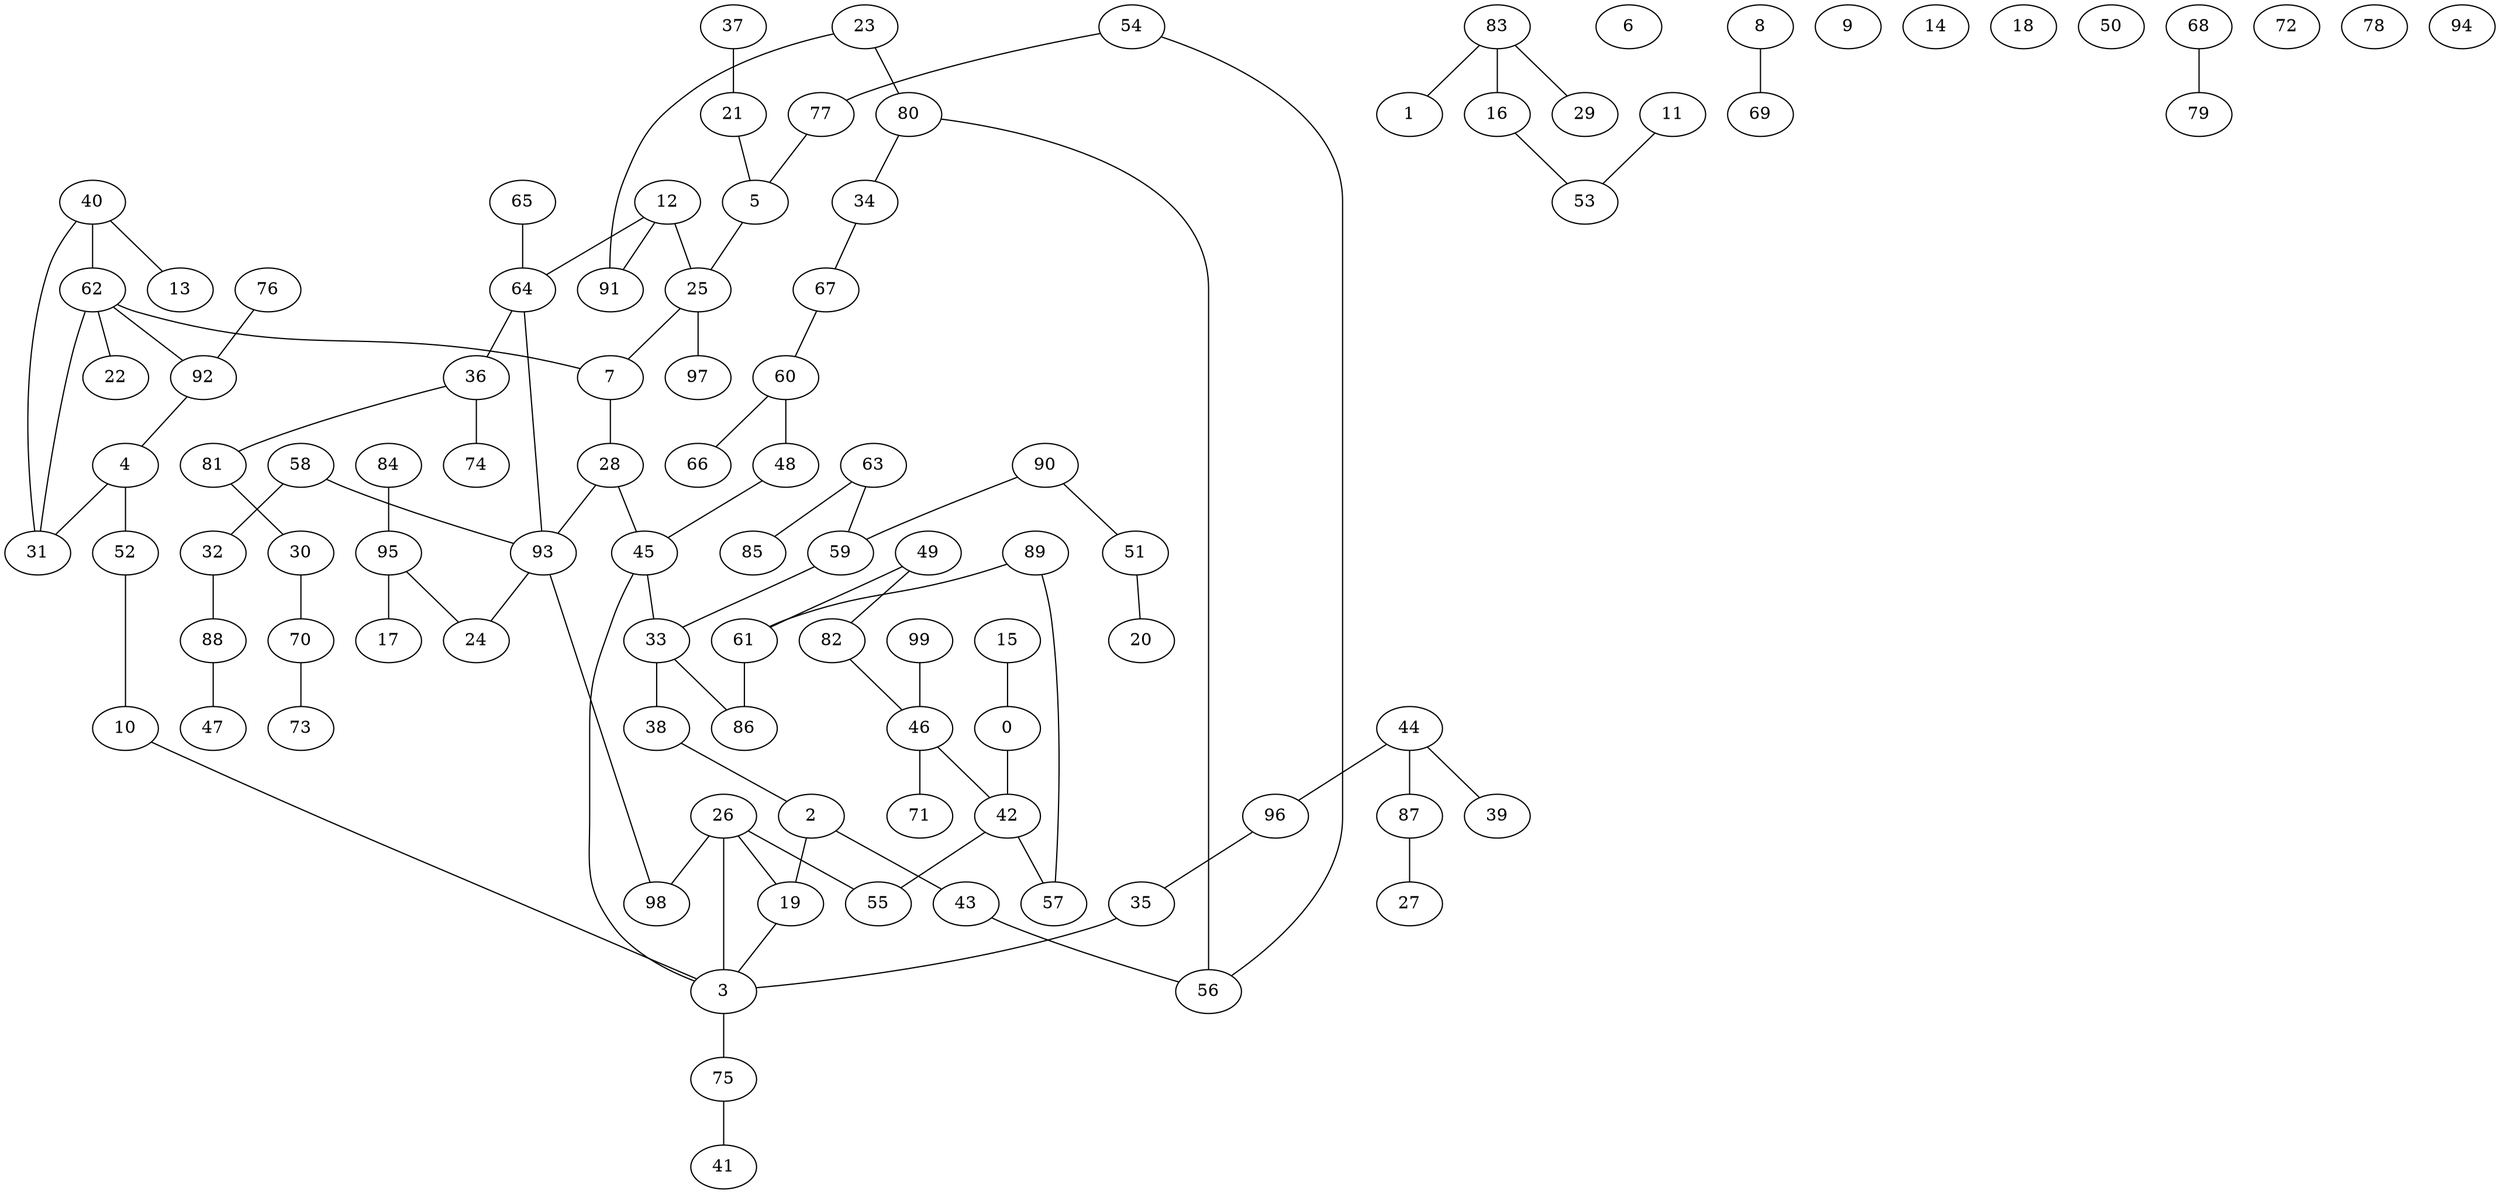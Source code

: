 graph {
	0 [label=0]
	1 [label=1]
	2 [label=2]
	3 [label=3]
	4 [label=4]
	5 [label=5]
	6 [label=6]
	7 [label=7]
	8 [label=8]
	9 [label=9]
	10 [label=10]
	11 [label=11]
	12 [label=12]
	13 [label=13]
	14 [label=14]
	15 [label=15]
	16 [label=16]
	17 [label=17]
	18 [label=18]
	19 [label=19]
	20 [label=20]
	21 [label=21]
	22 [label=22]
	23 [label=23]
	24 [label=24]
	25 [label=25]
	26 [label=26]
	27 [label=27]
	28 [label=28]
	29 [label=29]
	30 [label=30]
	31 [label=31]
	32 [label=32]
	33 [label=33]
	34 [label=34]
	35 [label=35]
	36 [label=36]
	37 [label=37]
	38 [label=38]
	39 [label=39]
	40 [label=40]
	41 [label=41]
	42 [label=42]
	43 [label=43]
	44 [label=44]
	45 [label=45]
	46 [label=46]
	47 [label=47]
	48 [label=48]
	49 [label=49]
	50 [label=50]
	51 [label=51]
	52 [label=52]
	53 [label=53]
	54 [label=54]
	55 [label=55]
	56 [label=56]
	57 [label=57]
	58 [label=58]
	59 [label=59]
	60 [label=60]
	61 [label=61]
	62 [label=62]
	63 [label=63]
	64 [label=64]
	65 [label=65]
	66 [label=66]
	67 [label=67]
	68 [label=68]
	69 [label=69]
	70 [label=70]
	71 [label=71]
	72 [label=72]
	73 [label=73]
	74 [label=74]
	75 [label=75]
	76 [label=76]
	77 [label=77]
	78 [label=78]
	79 [label=79]
	80 [label=80]
	81 [label=81]
	82 [label=82]
	83 [label=83]
	84 [label=84]
	85 [label=85]
	86 [label=86]
	87 [label=87]
	88 [label=88]
	89 [label=89]
	90 [label=90]
	91 [label=91]
	92 [label=92]
	93 [label=93]
	94 [label=94]
	95 [label=95]
	96 [label=96]
	97 [label=97]
	98 [label=98]
	99 [label=99]
	63 -- 85
	51 -- 20
	76 -- 92
	16 -- 53
	0 -- 42
	92 -- 4
	25 -- 7
	33 -- 38
	93 -- 24
	21 -- 5
	62 -- 92
	42 -- 57
	3 -- 75
	54 -- 56
	23 -- 91
	2 -- 19
	40 -- 31
	49 -- 82
	40 -- 62
	4 -- 31
	33 -- 86
	35 -- 3
	46 -- 42
	60 -- 48
	82 -- 46
	80 -- 56
	95 -- 17
	62 -- 7
	12 -- 25
	36 -- 81
	54 -- 77
	81 -- 30
	45 -- 3
	61 -- 86
	37 -- 21
	89 -- 57
	40 -- 13
	26 -- 98
	87 -- 27
	2 -- 43
	42 -- 55
	26 -- 55
	58 -- 93
	5 -- 25
	83 -- 29
	70 -- 73
	7 -- 28
	83 -- 16
	4 -- 52
	58 -- 32
	80 -- 34
	75 -- 41
	90 -- 51
	67 -- 60
	99 -- 46
	45 -- 33
	83 -- 1
	11 -- 53
	15 -- 0
	26 -- 19
	44 -- 96
	93 -- 98
	49 -- 61
	38 -- 2
	96 -- 35
	12 -- 64
	3 -- 26
	48 -- 45
	46 -- 71
	25 -- 97
	62 -- 22
	65 -- 64
	32 -- 88
	28 -- 45
	44 -- 39
	59 -- 33
	12 -- 91
	95 -- 24
	44 -- 87
	19 -- 3
	30 -- 70
	10 -- 3
	64 -- 36
	60 -- 66
	62 -- 31
	88 -- 47
	23 -- 80
	8 -- 69
	28 -- 93
	77 -- 5
	36 -- 74
	68 -- 79
	52 -- 10
	43 -- 56
	64 -- 93
	34 -- 67
	84 -- 95
	89 -- 61
	63 -- 59
	90 -- 59
}